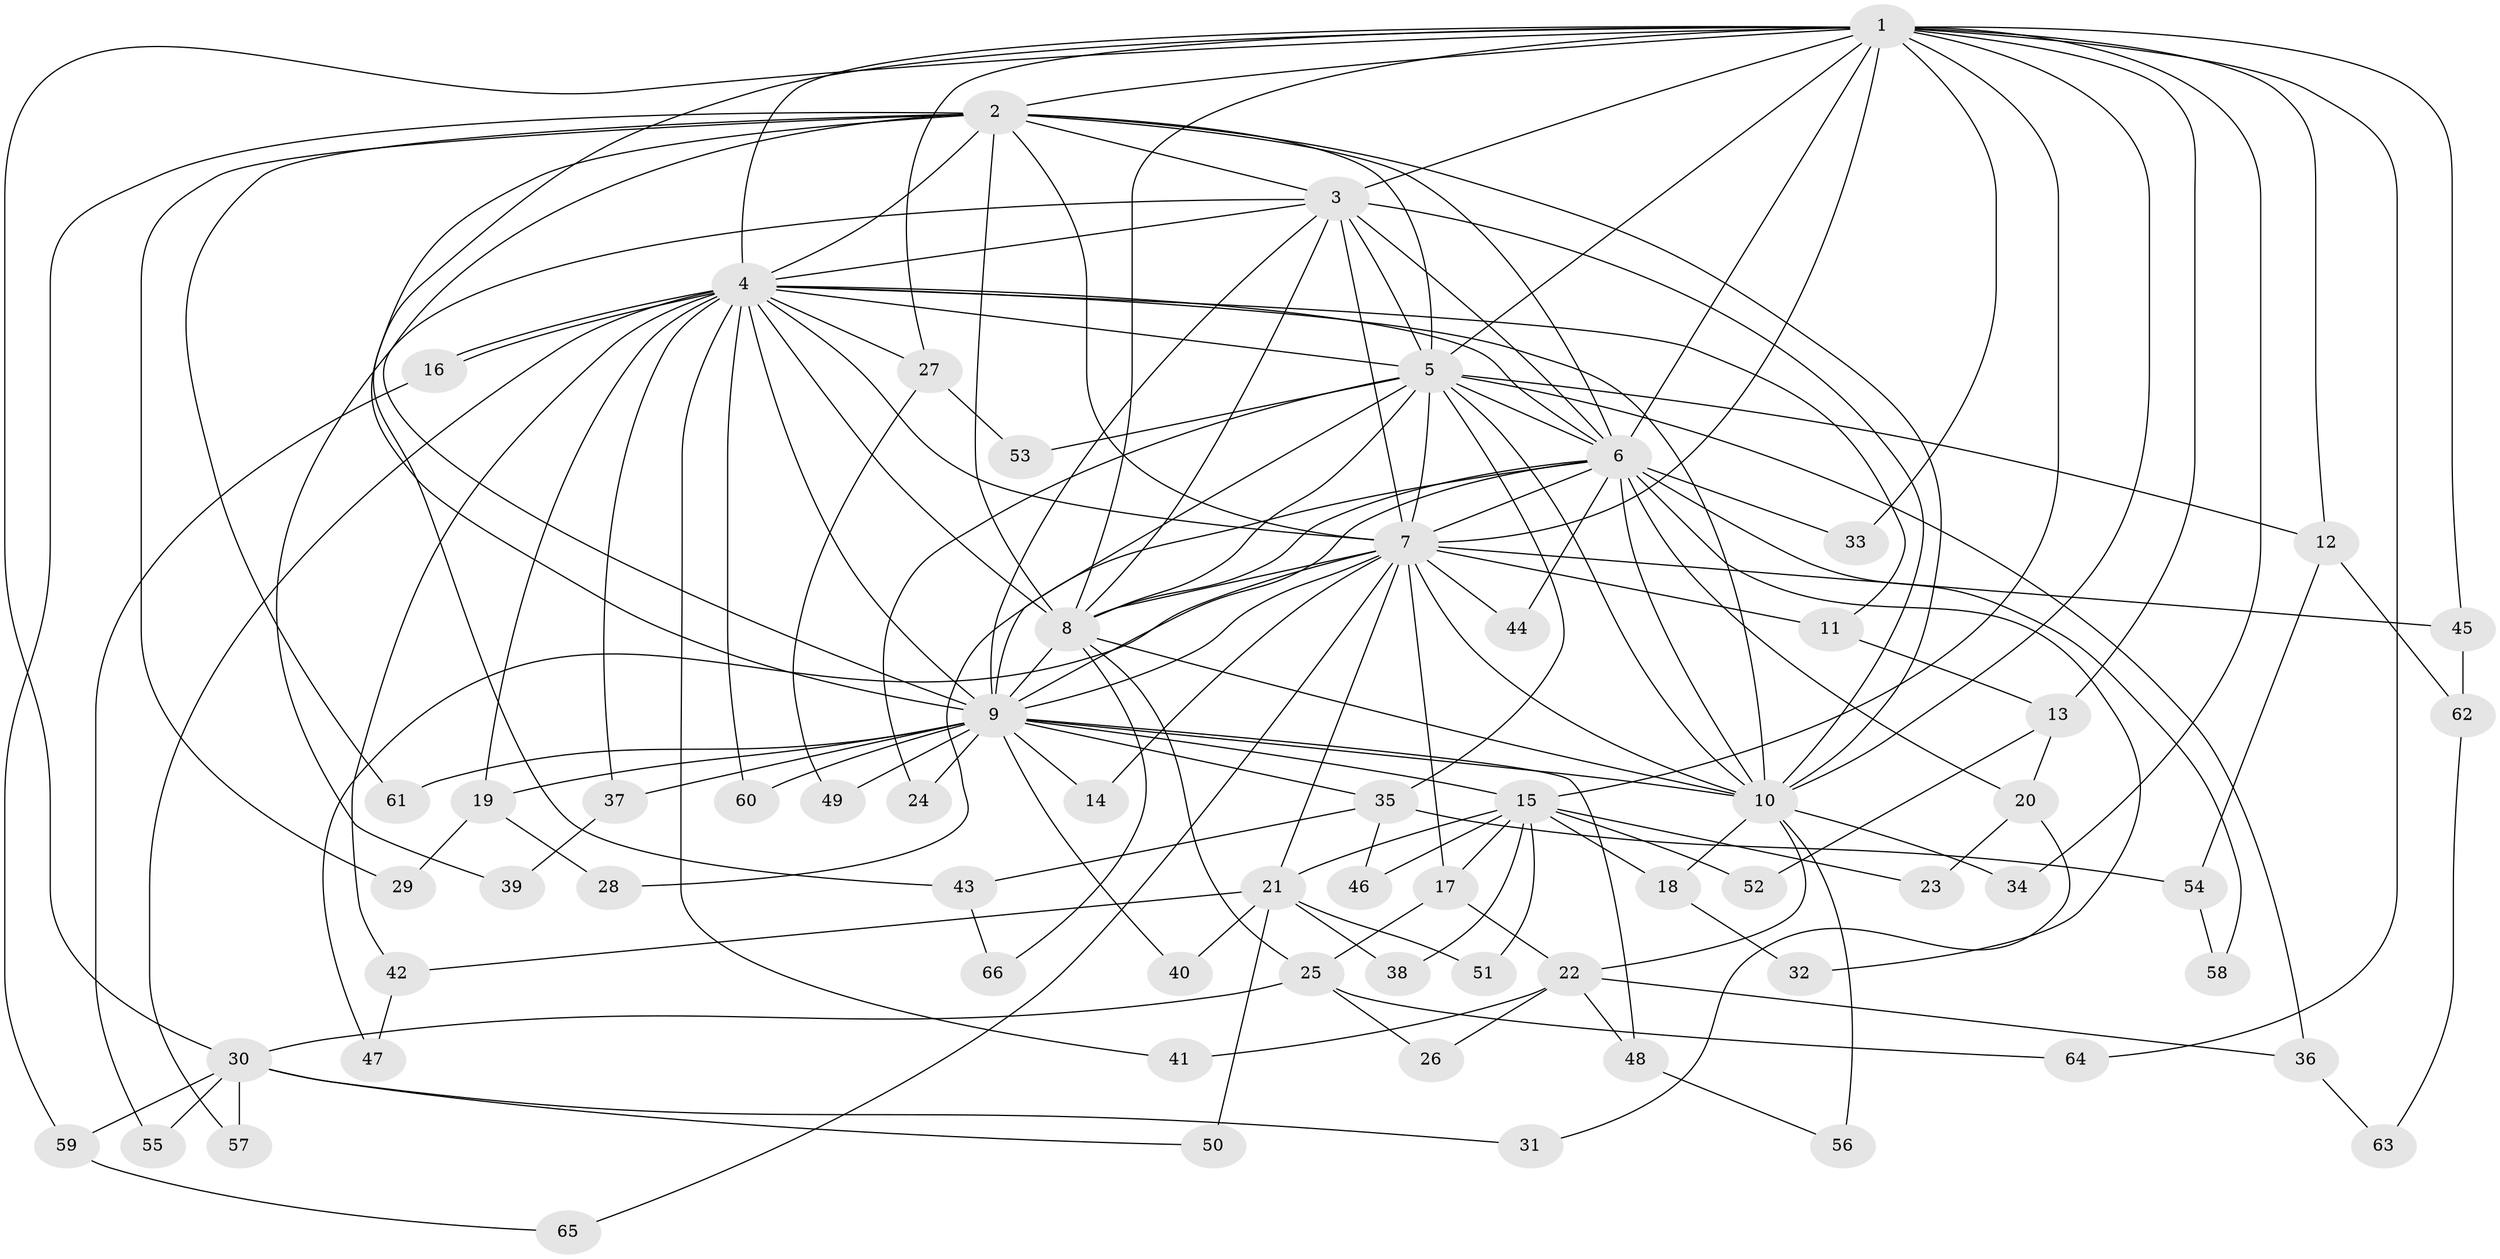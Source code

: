 // coarse degree distribution, {15: 0.05, 14: 0.05, 4: 0.1, 3: 0.25, 12: 0.05, 6: 0.05, 2: 0.3, 11: 0.025, 10: 0.05, 7: 0.05, 5: 0.025}
// Generated by graph-tools (version 1.1) at 2025/36/03/04/25 23:36:22]
// undirected, 66 vertices, 157 edges
graph export_dot {
  node [color=gray90,style=filled];
  1;
  2;
  3;
  4;
  5;
  6;
  7;
  8;
  9;
  10;
  11;
  12;
  13;
  14;
  15;
  16;
  17;
  18;
  19;
  20;
  21;
  22;
  23;
  24;
  25;
  26;
  27;
  28;
  29;
  30;
  31;
  32;
  33;
  34;
  35;
  36;
  37;
  38;
  39;
  40;
  41;
  42;
  43;
  44;
  45;
  46;
  47;
  48;
  49;
  50;
  51;
  52;
  53;
  54;
  55;
  56;
  57;
  58;
  59;
  60;
  61;
  62;
  63;
  64;
  65;
  66;
  1 -- 2;
  1 -- 3;
  1 -- 4;
  1 -- 5;
  1 -- 6;
  1 -- 7;
  1 -- 8;
  1 -- 9;
  1 -- 10;
  1 -- 12;
  1 -- 13;
  1 -- 15;
  1 -- 27;
  1 -- 30;
  1 -- 33;
  1 -- 34;
  1 -- 45;
  1 -- 64;
  2 -- 3;
  2 -- 4;
  2 -- 5;
  2 -- 6;
  2 -- 7;
  2 -- 8;
  2 -- 9;
  2 -- 10;
  2 -- 29;
  2 -- 43;
  2 -- 59;
  2 -- 61;
  3 -- 4;
  3 -- 5;
  3 -- 6;
  3 -- 7;
  3 -- 8;
  3 -- 9;
  3 -- 10;
  3 -- 39;
  4 -- 5;
  4 -- 6;
  4 -- 7;
  4 -- 8;
  4 -- 9;
  4 -- 10;
  4 -- 11;
  4 -- 16;
  4 -- 16;
  4 -- 19;
  4 -- 27;
  4 -- 37;
  4 -- 41;
  4 -- 42;
  4 -- 57;
  4 -- 60;
  5 -- 6;
  5 -- 7;
  5 -- 8;
  5 -- 9;
  5 -- 10;
  5 -- 12;
  5 -- 24;
  5 -- 35;
  5 -- 36;
  5 -- 53;
  6 -- 7;
  6 -- 8;
  6 -- 9;
  6 -- 10;
  6 -- 20;
  6 -- 28;
  6 -- 32;
  6 -- 33;
  6 -- 44;
  6 -- 58;
  7 -- 8;
  7 -- 9;
  7 -- 10;
  7 -- 11;
  7 -- 14;
  7 -- 17;
  7 -- 21;
  7 -- 44;
  7 -- 45;
  7 -- 47;
  7 -- 65;
  8 -- 9;
  8 -- 10;
  8 -- 25;
  8 -- 66;
  9 -- 10;
  9 -- 14;
  9 -- 15;
  9 -- 19;
  9 -- 24;
  9 -- 35;
  9 -- 37;
  9 -- 40;
  9 -- 48;
  9 -- 49;
  9 -- 60;
  9 -- 61;
  10 -- 18;
  10 -- 22;
  10 -- 34;
  10 -- 56;
  11 -- 13;
  12 -- 54;
  12 -- 62;
  13 -- 20;
  13 -- 52;
  15 -- 17;
  15 -- 18;
  15 -- 21;
  15 -- 23;
  15 -- 38;
  15 -- 46;
  15 -- 51;
  15 -- 52;
  16 -- 55;
  17 -- 22;
  17 -- 25;
  18 -- 32;
  19 -- 28;
  19 -- 29;
  20 -- 23;
  20 -- 31;
  21 -- 38;
  21 -- 40;
  21 -- 42;
  21 -- 50;
  21 -- 51;
  22 -- 26;
  22 -- 36;
  22 -- 41;
  22 -- 48;
  25 -- 26;
  25 -- 30;
  25 -- 64;
  27 -- 49;
  27 -- 53;
  30 -- 31;
  30 -- 50;
  30 -- 55;
  30 -- 57;
  30 -- 59;
  35 -- 43;
  35 -- 46;
  35 -- 54;
  36 -- 63;
  37 -- 39;
  42 -- 47;
  43 -- 66;
  45 -- 62;
  48 -- 56;
  54 -- 58;
  59 -- 65;
  62 -- 63;
}
